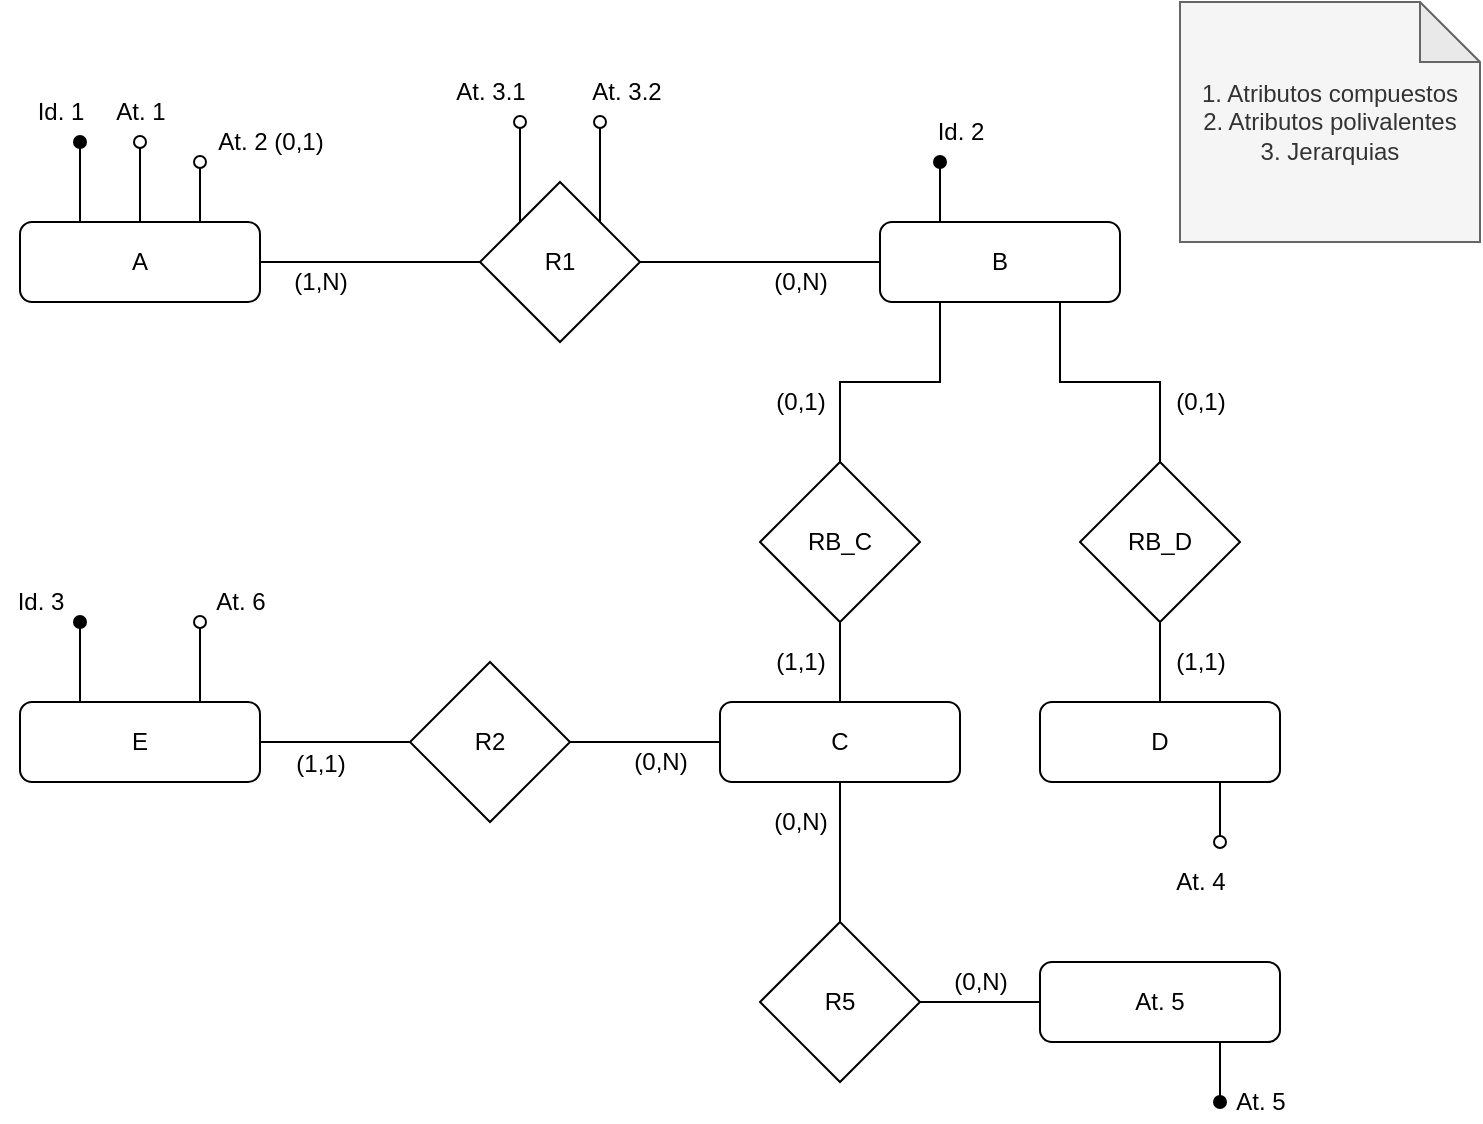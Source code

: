 <mxfile version="18.0.2" type="github">
  <diagram id="bVgxcgSzN12lAaXutD2x" name="Page-1">
    <mxGraphModel dx="868" dy="486" grid="1" gridSize="10" guides="1" tooltips="1" connect="1" arrows="1" fold="1" page="1" pageScale="1" pageWidth="827" pageHeight="1169" math="0" shadow="0">
      <root>
        <mxCell id="0" />
        <mxCell id="1" parent="0" />
        <mxCell id="70KStr6-RKdc_VIohagW-2" style="edgeStyle=orthogonalEdgeStyle;rounded=0;orthogonalLoop=1;jettySize=auto;html=1;exitX=0.25;exitY=0;exitDx=0;exitDy=0;endArrow=oval;endFill=1;" parent="1" source="70KStr6-RKdc_VIohagW-1" edge="1">
          <mxGeometry relative="1" as="geometry">
            <mxPoint x="110" y="80" as="targetPoint" />
          </mxGeometry>
        </mxCell>
        <mxCell id="70KStr6-RKdc_VIohagW-4" style="edgeStyle=orthogonalEdgeStyle;rounded=0;orthogonalLoop=1;jettySize=auto;html=1;exitX=0.5;exitY=0;exitDx=0;exitDy=0;endArrow=oval;endFill=0;" parent="1" source="70KStr6-RKdc_VIohagW-1" edge="1">
          <mxGeometry relative="1" as="geometry">
            <mxPoint x="140" y="80" as="targetPoint" />
          </mxGeometry>
        </mxCell>
        <mxCell id="70KStr6-RKdc_VIohagW-6" style="edgeStyle=orthogonalEdgeStyle;rounded=0;orthogonalLoop=1;jettySize=auto;html=1;exitX=0.75;exitY=0;exitDx=0;exitDy=0;endArrow=oval;endFill=0;" parent="1" source="70KStr6-RKdc_VIohagW-1" edge="1">
          <mxGeometry relative="1" as="geometry">
            <mxPoint x="170" y="90" as="targetPoint" />
          </mxGeometry>
        </mxCell>
        <mxCell id="70KStr6-RKdc_VIohagW-9" style="edgeStyle=orthogonalEdgeStyle;rounded=0;orthogonalLoop=1;jettySize=auto;html=1;exitX=1;exitY=0.5;exitDx=0;exitDy=0;entryX=0;entryY=0.5;entryDx=0;entryDy=0;endArrow=none;endFill=0;" parent="1" source="70KStr6-RKdc_VIohagW-1" target="70KStr6-RKdc_VIohagW-8" edge="1">
          <mxGeometry relative="1" as="geometry" />
        </mxCell>
        <mxCell id="70KStr6-RKdc_VIohagW-1" value="A" style="rounded=1;whiteSpace=wrap;html=1;" parent="1" vertex="1">
          <mxGeometry x="80" y="120" width="120" height="40" as="geometry" />
        </mxCell>
        <mxCell id="70KStr6-RKdc_VIohagW-3" value="Id. 1" style="text;html=1;align=center;verticalAlign=middle;resizable=0;points=[];autosize=1;strokeColor=none;fillColor=none;" parent="1" vertex="1">
          <mxGeometry x="80" y="55" width="40" height="20" as="geometry" />
        </mxCell>
        <mxCell id="70KStr6-RKdc_VIohagW-5" value="At. 1" style="text;html=1;align=center;verticalAlign=middle;resizable=0;points=[];autosize=1;strokeColor=none;fillColor=none;" parent="1" vertex="1">
          <mxGeometry x="120" y="55" width="40" height="20" as="geometry" />
        </mxCell>
        <mxCell id="70KStr6-RKdc_VIohagW-7" value="At. 2 (0,1)" style="text;html=1;align=center;verticalAlign=middle;resizable=0;points=[];autosize=1;strokeColor=none;fillColor=none;" parent="1" vertex="1">
          <mxGeometry x="170" y="70" width="70" height="20" as="geometry" />
        </mxCell>
        <mxCell id="70KStr6-RKdc_VIohagW-10" style="edgeStyle=orthogonalEdgeStyle;rounded=0;orthogonalLoop=1;jettySize=auto;html=1;exitX=0;exitY=0;exitDx=0;exitDy=0;endArrow=oval;endFill=0;" parent="1" source="70KStr6-RKdc_VIohagW-8" edge="1">
          <mxGeometry relative="1" as="geometry">
            <mxPoint x="330" y="70" as="targetPoint" />
          </mxGeometry>
        </mxCell>
        <mxCell id="70KStr6-RKdc_VIohagW-12" style="edgeStyle=orthogonalEdgeStyle;rounded=0;orthogonalLoop=1;jettySize=auto;html=1;exitX=1;exitY=0;exitDx=0;exitDy=0;endArrow=oval;endFill=0;" parent="1" source="70KStr6-RKdc_VIohagW-8" edge="1">
          <mxGeometry relative="1" as="geometry">
            <mxPoint x="370" y="70" as="targetPoint" />
          </mxGeometry>
        </mxCell>
        <mxCell id="70KStr6-RKdc_VIohagW-15" style="edgeStyle=orthogonalEdgeStyle;rounded=0;orthogonalLoop=1;jettySize=auto;html=1;exitX=1;exitY=0.5;exitDx=0;exitDy=0;entryX=0;entryY=0.5;entryDx=0;entryDy=0;endArrow=none;endFill=0;" parent="1" source="70KStr6-RKdc_VIohagW-8" target="70KStr6-RKdc_VIohagW-14" edge="1">
          <mxGeometry relative="1" as="geometry" />
        </mxCell>
        <mxCell id="70KStr6-RKdc_VIohagW-8" value="R1" style="rhombus;whiteSpace=wrap;html=1;" parent="1" vertex="1">
          <mxGeometry x="310" y="100" width="80" height="80" as="geometry" />
        </mxCell>
        <mxCell id="70KStr6-RKdc_VIohagW-11" value="At. 3.1" style="text;html=1;align=center;verticalAlign=middle;resizable=0;points=[];autosize=1;strokeColor=none;fillColor=none;" parent="1" vertex="1">
          <mxGeometry x="290" y="45" width="50" height="20" as="geometry" />
        </mxCell>
        <mxCell id="70KStr6-RKdc_VIohagW-13" value="At. 3.2" style="text;html=1;align=center;verticalAlign=middle;resizable=0;points=[];autosize=1;strokeColor=none;fillColor=none;" parent="1" vertex="1">
          <mxGeometry x="358" y="45" width="50" height="20" as="geometry" />
        </mxCell>
        <mxCell id="70KStr6-RKdc_VIohagW-18" style="edgeStyle=orthogonalEdgeStyle;rounded=0;orthogonalLoop=1;jettySize=auto;html=1;exitX=0.25;exitY=0;exitDx=0;exitDy=0;endArrow=oval;endFill=1;" parent="1" source="70KStr6-RKdc_VIohagW-14" edge="1">
          <mxGeometry relative="1" as="geometry">
            <mxPoint x="540" y="90" as="targetPoint" />
          </mxGeometry>
        </mxCell>
        <mxCell id="70KStr6-RKdc_VIohagW-23" style="edgeStyle=orthogonalEdgeStyle;rounded=0;orthogonalLoop=1;jettySize=auto;html=1;exitX=0.25;exitY=1;exitDx=0;exitDy=0;entryX=0.5;entryY=0;entryDx=0;entryDy=0;endArrow=none;endFill=0;" parent="1" source="70KStr6-RKdc_VIohagW-14" target="70KStr6-RKdc_VIohagW-22" edge="1">
          <mxGeometry relative="1" as="geometry" />
        </mxCell>
        <mxCell id="70KStr6-RKdc_VIohagW-26" style="edgeStyle=orthogonalEdgeStyle;rounded=0;orthogonalLoop=1;jettySize=auto;html=1;exitX=0.75;exitY=1;exitDx=0;exitDy=0;entryX=0.5;entryY=0;entryDx=0;entryDy=0;endArrow=none;endFill=0;" parent="1" source="70KStr6-RKdc_VIohagW-14" target="70KStr6-RKdc_VIohagW-25" edge="1">
          <mxGeometry relative="1" as="geometry" />
        </mxCell>
        <mxCell id="70KStr6-RKdc_VIohagW-14" value="B" style="rounded=1;whiteSpace=wrap;html=1;" parent="1" vertex="1">
          <mxGeometry x="510" y="120" width="120" height="40" as="geometry" />
        </mxCell>
        <mxCell id="70KStr6-RKdc_VIohagW-16" value="(1,N)" style="text;html=1;align=center;verticalAlign=middle;resizable=0;points=[];autosize=1;strokeColor=none;fillColor=none;" parent="1" vertex="1">
          <mxGeometry x="210" y="140" width="40" height="20" as="geometry" />
        </mxCell>
        <mxCell id="70KStr6-RKdc_VIohagW-17" value="(0,N)" style="text;html=1;align=center;verticalAlign=middle;resizable=0;points=[];autosize=1;strokeColor=none;fillColor=none;" parent="1" vertex="1">
          <mxGeometry x="450" y="140" width="40" height="20" as="geometry" />
        </mxCell>
        <mxCell id="70KStr6-RKdc_VIohagW-19" value="Id. 2" style="text;html=1;align=center;verticalAlign=middle;resizable=0;points=[];autosize=1;strokeColor=none;fillColor=none;" parent="1" vertex="1">
          <mxGeometry x="530" y="65" width="40" height="20" as="geometry" />
        </mxCell>
        <mxCell id="70KStr6-RKdc_VIohagW-33" style="edgeStyle=orthogonalEdgeStyle;rounded=0;orthogonalLoop=1;jettySize=auto;html=1;exitX=0.5;exitY=1;exitDx=0;exitDy=0;entryX=0.5;entryY=0;entryDx=0;entryDy=0;endArrow=none;endFill=0;" parent="1" source="70KStr6-RKdc_VIohagW-20" target="70KStr6-RKdc_VIohagW-32" edge="1">
          <mxGeometry relative="1" as="geometry" />
        </mxCell>
        <mxCell id="70KStr6-RKdc_VIohagW-20" value="C" style="rounded=1;whiteSpace=wrap;html=1;" parent="1" vertex="1">
          <mxGeometry x="430" y="360" width="120" height="40" as="geometry" />
        </mxCell>
        <mxCell id="70KStr6-RKdc_VIohagW-29" style="edgeStyle=orthogonalEdgeStyle;rounded=0;orthogonalLoop=1;jettySize=auto;html=1;exitX=0.75;exitY=1;exitDx=0;exitDy=0;endArrow=oval;endFill=0;" parent="1" source="70KStr6-RKdc_VIohagW-21" edge="1">
          <mxGeometry relative="1" as="geometry">
            <mxPoint x="680" y="430" as="targetPoint" />
          </mxGeometry>
        </mxCell>
        <mxCell id="70KStr6-RKdc_VIohagW-21" value="D" style="rounded=1;whiteSpace=wrap;html=1;" parent="1" vertex="1">
          <mxGeometry x="590" y="360" width="120" height="40" as="geometry" />
        </mxCell>
        <mxCell id="70KStr6-RKdc_VIohagW-24" style="edgeStyle=orthogonalEdgeStyle;rounded=0;orthogonalLoop=1;jettySize=auto;html=1;exitX=0.5;exitY=1;exitDx=0;exitDy=0;entryX=0.5;entryY=0;entryDx=0;entryDy=0;endArrow=none;endFill=0;" parent="1" source="70KStr6-RKdc_VIohagW-22" target="70KStr6-RKdc_VIohagW-20" edge="1">
          <mxGeometry relative="1" as="geometry" />
        </mxCell>
        <mxCell id="70KStr6-RKdc_VIohagW-22" value="RB_C" style="rhombus;whiteSpace=wrap;html=1;" parent="1" vertex="1">
          <mxGeometry x="450" y="240" width="80" height="80" as="geometry" />
        </mxCell>
        <mxCell id="70KStr6-RKdc_VIohagW-27" style="edgeStyle=orthogonalEdgeStyle;rounded=0;orthogonalLoop=1;jettySize=auto;html=1;exitX=0.5;exitY=1;exitDx=0;exitDy=0;entryX=0.5;entryY=0;entryDx=0;entryDy=0;endArrow=none;endFill=0;" parent="1" source="70KStr6-RKdc_VIohagW-25" target="70KStr6-RKdc_VIohagW-21" edge="1">
          <mxGeometry relative="1" as="geometry" />
        </mxCell>
        <mxCell id="70KStr6-RKdc_VIohagW-25" value="RB_D" style="rhombus;whiteSpace=wrap;html=1;" parent="1" vertex="1">
          <mxGeometry x="610" y="240" width="80" height="80" as="geometry" />
        </mxCell>
        <mxCell id="70KStr6-RKdc_VIohagW-31" value="At. 4" style="text;html=1;align=center;verticalAlign=middle;resizable=0;points=[];autosize=1;strokeColor=none;fillColor=none;" parent="1" vertex="1">
          <mxGeometry x="650" y="440" width="40" height="20" as="geometry" />
        </mxCell>
        <mxCell id="70KStr6-RKdc_VIohagW-35" style="edgeStyle=orthogonalEdgeStyle;rounded=0;orthogonalLoop=1;jettySize=auto;html=1;exitX=1;exitY=0.5;exitDx=0;exitDy=0;entryX=0;entryY=0.5;entryDx=0;entryDy=0;endArrow=none;endFill=0;" parent="1" source="70KStr6-RKdc_VIohagW-32" target="70KStr6-RKdc_VIohagW-34" edge="1">
          <mxGeometry relative="1" as="geometry" />
        </mxCell>
        <mxCell id="70KStr6-RKdc_VIohagW-32" value="R5" style="rhombus;whiteSpace=wrap;html=1;" parent="1" vertex="1">
          <mxGeometry x="450" y="470" width="80" height="80" as="geometry" />
        </mxCell>
        <mxCell id="0WuMTMAmheBSXQZoxf5F-1" style="edgeStyle=orthogonalEdgeStyle;rounded=0;orthogonalLoop=1;jettySize=auto;html=1;exitX=0.75;exitY=1;exitDx=0;exitDy=0;endArrow=oval;endFill=1;" edge="1" parent="1" source="70KStr6-RKdc_VIohagW-34">
          <mxGeometry relative="1" as="geometry">
            <mxPoint x="680" y="560" as="targetPoint" />
          </mxGeometry>
        </mxCell>
        <mxCell id="70KStr6-RKdc_VIohagW-34" value="At. 5" style="rounded=1;whiteSpace=wrap;html=1;" parent="1" vertex="1">
          <mxGeometry x="590" y="490" width="120" height="40" as="geometry" />
        </mxCell>
        <mxCell id="70KStr6-RKdc_VIohagW-36" value="(0,N)" style="text;html=1;align=center;verticalAlign=middle;resizable=0;points=[];autosize=1;strokeColor=none;fillColor=none;" parent="1" vertex="1">
          <mxGeometry x="450" y="410" width="40" height="20" as="geometry" />
        </mxCell>
        <mxCell id="70KStr6-RKdc_VIohagW-38" value="(0,N)" style="text;html=1;align=center;verticalAlign=middle;resizable=0;points=[];autosize=1;strokeColor=none;fillColor=none;" parent="1" vertex="1">
          <mxGeometry x="540" y="490" width="40" height="20" as="geometry" />
        </mxCell>
        <mxCell id="70KStr6-RKdc_VIohagW-40" style="edgeStyle=orthogonalEdgeStyle;rounded=0;orthogonalLoop=1;jettySize=auto;html=1;exitX=1;exitY=0.5;exitDx=0;exitDy=0;entryX=0;entryY=0.5;entryDx=0;entryDy=0;endArrow=none;endFill=0;" parent="1" source="70KStr6-RKdc_VIohagW-39" target="70KStr6-RKdc_VIohagW-20" edge="1">
          <mxGeometry relative="1" as="geometry" />
        </mxCell>
        <mxCell id="70KStr6-RKdc_VIohagW-39" value="R2" style="rhombus;whiteSpace=wrap;html=1;" parent="1" vertex="1">
          <mxGeometry x="275" y="340" width="80" height="80" as="geometry" />
        </mxCell>
        <mxCell id="70KStr6-RKdc_VIohagW-41" value="(0,N)" style="text;html=1;align=center;verticalAlign=middle;resizable=0;points=[];autosize=1;strokeColor=none;fillColor=none;" parent="1" vertex="1">
          <mxGeometry x="380" y="380" width="40" height="20" as="geometry" />
        </mxCell>
        <mxCell id="70KStr6-RKdc_VIohagW-43" style="edgeStyle=orthogonalEdgeStyle;rounded=0;orthogonalLoop=1;jettySize=auto;html=1;exitX=1;exitY=0.5;exitDx=0;exitDy=0;entryX=0;entryY=0.5;entryDx=0;entryDy=0;endArrow=none;endFill=0;" parent="1" source="70KStr6-RKdc_VIohagW-42" target="70KStr6-RKdc_VIohagW-39" edge="1">
          <mxGeometry relative="1" as="geometry" />
        </mxCell>
        <mxCell id="70KStr6-RKdc_VIohagW-45" style="edgeStyle=orthogonalEdgeStyle;rounded=0;orthogonalLoop=1;jettySize=auto;html=1;exitX=0.25;exitY=0;exitDx=0;exitDy=0;endArrow=oval;endFill=1;" parent="1" source="70KStr6-RKdc_VIohagW-42" edge="1">
          <mxGeometry relative="1" as="geometry">
            <mxPoint x="110" y="320" as="targetPoint" />
          </mxGeometry>
        </mxCell>
        <mxCell id="70KStr6-RKdc_VIohagW-47" style="edgeStyle=orthogonalEdgeStyle;rounded=0;orthogonalLoop=1;jettySize=auto;html=1;exitX=0.75;exitY=0;exitDx=0;exitDy=0;endArrow=oval;endFill=0;" parent="1" source="70KStr6-RKdc_VIohagW-42" edge="1">
          <mxGeometry relative="1" as="geometry">
            <mxPoint x="170" y="320" as="targetPoint" />
          </mxGeometry>
        </mxCell>
        <mxCell id="70KStr6-RKdc_VIohagW-42" value="E" style="rounded=1;whiteSpace=wrap;html=1;" parent="1" vertex="1">
          <mxGeometry x="80" y="360" width="120" height="40" as="geometry" />
        </mxCell>
        <mxCell id="70KStr6-RKdc_VIohagW-44" value="(1,1)" style="text;html=1;align=center;verticalAlign=middle;resizable=0;points=[];autosize=1;strokeColor=none;fillColor=none;" parent="1" vertex="1">
          <mxGeometry x="210" y="381" width="40" height="20" as="geometry" />
        </mxCell>
        <mxCell id="70KStr6-RKdc_VIohagW-46" value="Id. 3" style="text;html=1;align=center;verticalAlign=middle;resizable=0;points=[];autosize=1;strokeColor=none;fillColor=none;" parent="1" vertex="1">
          <mxGeometry x="70" y="300" width="40" height="20" as="geometry" />
        </mxCell>
        <mxCell id="70KStr6-RKdc_VIohagW-48" value="At. 6" style="text;html=1;align=center;verticalAlign=middle;resizable=0;points=[];autosize=1;strokeColor=none;fillColor=none;" parent="1" vertex="1">
          <mxGeometry x="170" y="300" width="40" height="20" as="geometry" />
        </mxCell>
        <mxCell id="70KStr6-RKdc_VIohagW-50" value="1. Atributos compuestos&lt;br&gt;2. Atributos polivalentes&lt;br&gt;3. Jerarquias" style="shape=note;whiteSpace=wrap;html=1;backgroundOutline=1;darkOpacity=0.05;align=center;verticalAlign=middle;fillColor=#f5f5f5;strokeColor=#666666;fontColor=#333333;" parent="1" vertex="1">
          <mxGeometry x="660" y="10" width="150" height="120" as="geometry" />
        </mxCell>
        <mxCell id="0WuMTMAmheBSXQZoxf5F-3" value="At. 5" style="text;html=1;align=center;verticalAlign=middle;resizable=0;points=[];autosize=1;strokeColor=none;fillColor=none;" vertex="1" parent="1">
          <mxGeometry x="680" y="550" width="40" height="20" as="geometry" />
        </mxCell>
        <mxCell id="0WuMTMAmheBSXQZoxf5F-5" value="(0,1)" style="text;html=1;align=center;verticalAlign=middle;resizable=0;points=[];autosize=1;strokeColor=none;fillColor=none;" vertex="1" parent="1">
          <mxGeometry x="450" y="200" width="40" height="20" as="geometry" />
        </mxCell>
        <mxCell id="0WuMTMAmheBSXQZoxf5F-6" value="(0,1)" style="text;html=1;align=center;verticalAlign=middle;resizable=0;points=[];autosize=1;strokeColor=none;fillColor=none;" vertex="1" parent="1">
          <mxGeometry x="650" y="200" width="40" height="20" as="geometry" />
        </mxCell>
        <mxCell id="0WuMTMAmheBSXQZoxf5F-8" value="(1,1)" style="text;html=1;align=center;verticalAlign=middle;resizable=0;points=[];autosize=1;strokeColor=none;fillColor=none;" vertex="1" parent="1">
          <mxGeometry x="450" y="330" width="40" height="20" as="geometry" />
        </mxCell>
        <mxCell id="0WuMTMAmheBSXQZoxf5F-9" value="(1,1)" style="text;html=1;align=center;verticalAlign=middle;resizable=0;points=[];autosize=1;strokeColor=none;fillColor=none;" vertex="1" parent="1">
          <mxGeometry x="650" y="330" width="40" height="20" as="geometry" />
        </mxCell>
      </root>
    </mxGraphModel>
  </diagram>
</mxfile>

